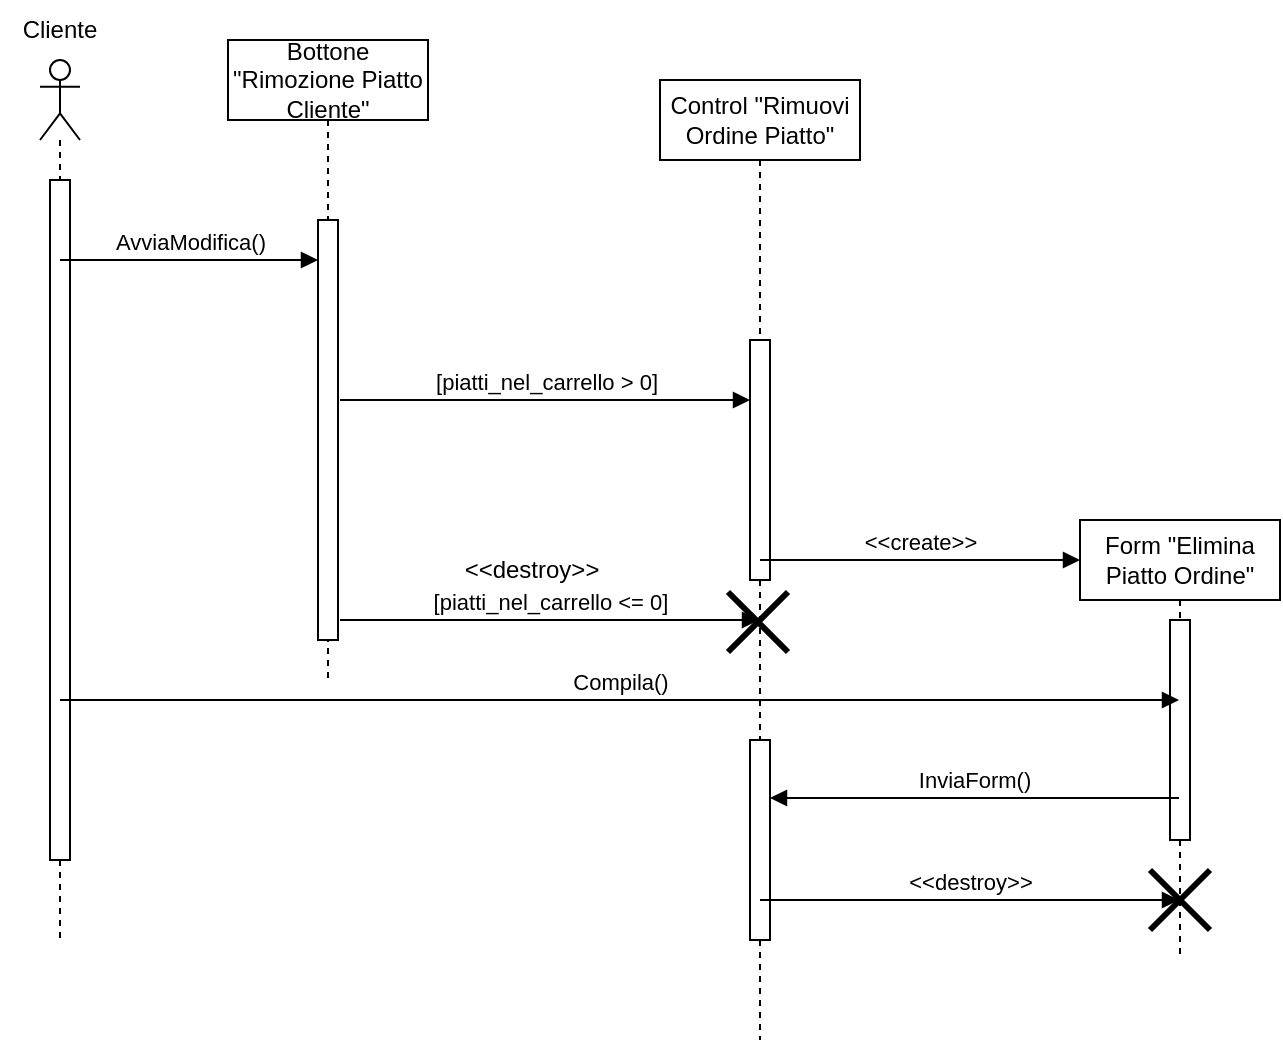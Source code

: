 <mxfile version="22.1.2" type="device">
  <diagram name="Pagina-1" id="-2wc7BoUkvTa7ymk6uY-">
    <mxGraphModel dx="1104" dy="516" grid="1" gridSize="10" guides="1" tooltips="1" connect="1" arrows="1" fold="1" page="1" pageScale="1" pageWidth="827" pageHeight="1169" math="0" shadow="0">
      <root>
        <mxCell id="0" />
        <mxCell id="1" parent="0" />
        <mxCell id="bYqrFFN91UmJ5oIR0BR8-1" value="" style="shape=umlLifeline;perimeter=lifelinePerimeter;whiteSpace=wrap;html=1;container=1;dropTarget=0;collapsible=0;recursiveResize=0;outlineConnect=0;portConstraint=eastwest;newEdgeStyle={&quot;curved&quot;:0,&quot;rounded&quot;:0};participant=umlActor;" parent="1" vertex="1">
          <mxGeometry x="40" y="40" width="20" height="440" as="geometry" />
        </mxCell>
        <mxCell id="bYqrFFN91UmJ5oIR0BR8-3" value="" style="html=1;points=[[0,0,0,0,5],[0,1,0,0,-5],[1,0,0,0,5],[1,1,0,0,-5]];perimeter=orthogonalPerimeter;outlineConnect=0;targetShapes=umlLifeline;portConstraint=eastwest;newEdgeStyle={&quot;curved&quot;:0,&quot;rounded&quot;:0};" parent="bYqrFFN91UmJ5oIR0BR8-1" vertex="1">
          <mxGeometry x="5" y="60" width="10" height="340" as="geometry" />
        </mxCell>
        <mxCell id="bYqrFFN91UmJ5oIR0BR8-2" value="Cliente" style="text;html=1;strokeColor=none;fillColor=none;align=center;verticalAlign=middle;whiteSpace=wrap;rounded=0;" parent="1" vertex="1">
          <mxGeometry x="20" y="10" width="60" height="30" as="geometry" />
        </mxCell>
        <mxCell id="bYqrFFN91UmJ5oIR0BR8-6" value="Bottone &quot;Rimozione Piatto Cliente&quot;" style="shape=umlLifeline;perimeter=lifelinePerimeter;whiteSpace=wrap;html=1;container=1;dropTarget=0;collapsible=0;recursiveResize=0;outlineConnect=0;portConstraint=eastwest;newEdgeStyle={&quot;curved&quot;:0,&quot;rounded&quot;:0};" parent="1" vertex="1">
          <mxGeometry x="134" y="30" width="100" height="320" as="geometry" />
        </mxCell>
        <mxCell id="bYqrFFN91UmJ5oIR0BR8-7" value="" style="html=1;points=[[0,0,0,0,5],[0,1,0,0,-5],[1,0,0,0,5],[1,1,0,0,-5]];perimeter=orthogonalPerimeter;outlineConnect=0;targetShapes=umlLifeline;portConstraint=eastwest;newEdgeStyle={&quot;curved&quot;:0,&quot;rounded&quot;:0};" parent="bYqrFFN91UmJ5oIR0BR8-6" vertex="1">
          <mxGeometry x="45" y="90" width="10" height="210" as="geometry" />
        </mxCell>
        <mxCell id="bYqrFFN91UmJ5oIR0BR8-8" value="AvviaModifica()" style="html=1;verticalAlign=bottom;endArrow=block;curved=0;rounded=0;" parent="1" edge="1" target="bYqrFFN91UmJ5oIR0BR8-7">
          <mxGeometry width="80" relative="1" as="geometry">
            <mxPoint x="50" y="140" as="sourcePoint" />
            <mxPoint x="160" y="140" as="targetPoint" />
          </mxGeometry>
        </mxCell>
        <mxCell id="bYqrFFN91UmJ5oIR0BR8-9" value="Control &quot;Rimuovi Ordine Piatto&quot;" style="shape=umlLifeline;perimeter=lifelinePerimeter;whiteSpace=wrap;html=1;container=1;dropTarget=0;collapsible=0;recursiveResize=0;outlineConnect=0;portConstraint=eastwest;newEdgeStyle={&quot;curved&quot;:0,&quot;rounded&quot;:0};" parent="1" vertex="1">
          <mxGeometry x="350" y="50" width="100" height="480" as="geometry" />
        </mxCell>
        <mxCell id="bYqrFFN91UmJ5oIR0BR8-10" value="" style="html=1;points=[[0,0,0,0,5],[0,1,0,0,-5],[1,0,0,0,5],[1,1,0,0,-5]];perimeter=orthogonalPerimeter;outlineConnect=0;targetShapes=umlLifeline;portConstraint=eastwest;newEdgeStyle={&quot;curved&quot;:0,&quot;rounded&quot;:0};" parent="bYqrFFN91UmJ5oIR0BR8-9" vertex="1">
          <mxGeometry x="45" y="130" width="10" height="120" as="geometry" />
        </mxCell>
        <mxCell id="bYqrFFN91UmJ5oIR0BR8-15" value="" style="html=1;points=[[0,0,0,0,5],[0,1,0,0,-5],[1,0,0,0,5],[1,1,0,0,-5]];perimeter=orthogonalPerimeter;outlineConnect=0;targetShapes=umlLifeline;portConstraint=eastwest;newEdgeStyle={&quot;curved&quot;:0,&quot;rounded&quot;:0};" parent="bYqrFFN91UmJ5oIR0BR8-9" vertex="1">
          <mxGeometry x="45" y="330" width="10" height="100" as="geometry" />
        </mxCell>
        <mxCell id="ZaZg706OteETA9C_22A9-3" value="" style="shape=umlDestroy;whiteSpace=wrap;html=1;strokeWidth=3;targetShapes=umlLifeline;" vertex="1" parent="bYqrFFN91UmJ5oIR0BR8-9">
          <mxGeometry x="34" y="256" width="30" height="30" as="geometry" />
        </mxCell>
        <mxCell id="bYqrFFN91UmJ5oIR0BR8-11" value="&amp;lt;&amp;lt;create&amp;gt;&amp;gt;" style="html=1;verticalAlign=bottom;endArrow=block;curved=0;rounded=0;" parent="1" edge="1">
          <mxGeometry width="80" relative="1" as="geometry">
            <mxPoint x="400" y="290" as="sourcePoint" />
            <mxPoint x="560" y="290" as="targetPoint" />
          </mxGeometry>
        </mxCell>
        <mxCell id="bYqrFFN91UmJ5oIR0BR8-12" value="Form &quot;Elimina Piatto Ordine&quot;" style="shape=umlLifeline;perimeter=lifelinePerimeter;whiteSpace=wrap;html=1;container=1;dropTarget=0;collapsible=0;recursiveResize=0;outlineConnect=0;portConstraint=eastwest;newEdgeStyle={&quot;curved&quot;:0,&quot;rounded&quot;:0};" parent="1" vertex="1">
          <mxGeometry x="560" y="270" width="100" height="220" as="geometry" />
        </mxCell>
        <mxCell id="bYqrFFN91UmJ5oIR0BR8-13" value="" style="html=1;points=[[0,0,0,0,5],[0,1,0,0,-5],[1,0,0,0,5],[1,1,0,0,-5]];perimeter=orthogonalPerimeter;outlineConnect=0;targetShapes=umlLifeline;portConstraint=eastwest;newEdgeStyle={&quot;curved&quot;:0,&quot;rounded&quot;:0};" parent="bYqrFFN91UmJ5oIR0BR8-12" vertex="1">
          <mxGeometry x="45" y="50" width="10" height="110" as="geometry" />
        </mxCell>
        <mxCell id="bYqrFFN91UmJ5oIR0BR8-17" value="" style="shape=umlDestroy;whiteSpace=wrap;html=1;strokeWidth=3;targetShapes=umlLifeline;" parent="bYqrFFN91UmJ5oIR0BR8-12" vertex="1">
          <mxGeometry x="35" y="175" width="30" height="30" as="geometry" />
        </mxCell>
        <mxCell id="bYqrFFN91UmJ5oIR0BR8-14" value="InviaForm()" style="html=1;verticalAlign=bottom;endArrow=block;curved=0;rounded=0;" parent="1" edge="1">
          <mxGeometry width="80" relative="1" as="geometry">
            <mxPoint x="609.5" y="409" as="sourcePoint" />
            <mxPoint x="405" y="409" as="targetPoint" />
          </mxGeometry>
        </mxCell>
        <mxCell id="bYqrFFN91UmJ5oIR0BR8-16" value="&amp;lt;&amp;lt;destroy&amp;gt;&amp;gt;" style="html=1;verticalAlign=bottom;endArrow=block;curved=0;rounded=0;" parent="1" target="bYqrFFN91UmJ5oIR0BR8-12" edge="1">
          <mxGeometry width="80" relative="1" as="geometry">
            <mxPoint x="400" y="460" as="sourcePoint" />
            <mxPoint x="480" y="460" as="targetPoint" />
          </mxGeometry>
        </mxCell>
        <mxCell id="bYqrFFN91UmJ5oIR0BR8-20" value="Compila()" style="html=1;verticalAlign=bottom;endArrow=block;curved=0;rounded=0;" parent="1" target="bYqrFFN91UmJ5oIR0BR8-12" edge="1">
          <mxGeometry width="80" relative="1" as="geometry">
            <mxPoint x="50" y="360" as="sourcePoint" />
            <mxPoint x="130" y="360" as="targetPoint" />
          </mxGeometry>
        </mxCell>
        <mxCell id="ZaZg706OteETA9C_22A9-1" value="[piatti_nel_carrello &amp;gt; 0]" style="html=1;verticalAlign=bottom;endArrow=block;curved=0;rounded=0;" edge="1" parent="1" target="bYqrFFN91UmJ5oIR0BR8-10">
          <mxGeometry width="80" relative="1" as="geometry">
            <mxPoint x="190" y="210" as="sourcePoint" />
            <mxPoint x="270" y="210" as="targetPoint" />
          </mxGeometry>
        </mxCell>
        <mxCell id="ZaZg706OteETA9C_22A9-2" value="[piatti_nel_carrello &amp;lt;= 0]" style="html=1;verticalAlign=bottom;endArrow=block;curved=0;rounded=0;" edge="1" parent="1" target="bYqrFFN91UmJ5oIR0BR8-9">
          <mxGeometry width="80" relative="1" as="geometry">
            <mxPoint x="190" y="320" as="sourcePoint" />
            <mxPoint x="270" y="320" as="targetPoint" />
          </mxGeometry>
        </mxCell>
        <mxCell id="ZaZg706OteETA9C_22A9-5" value="&amp;lt;&amp;lt;destroy&amp;gt;&amp;gt;" style="text;html=1;strokeColor=none;fillColor=none;align=center;verticalAlign=middle;whiteSpace=wrap;rounded=0;" vertex="1" parent="1">
          <mxGeometry x="256" y="280" width="60" height="30" as="geometry" />
        </mxCell>
      </root>
    </mxGraphModel>
  </diagram>
</mxfile>
